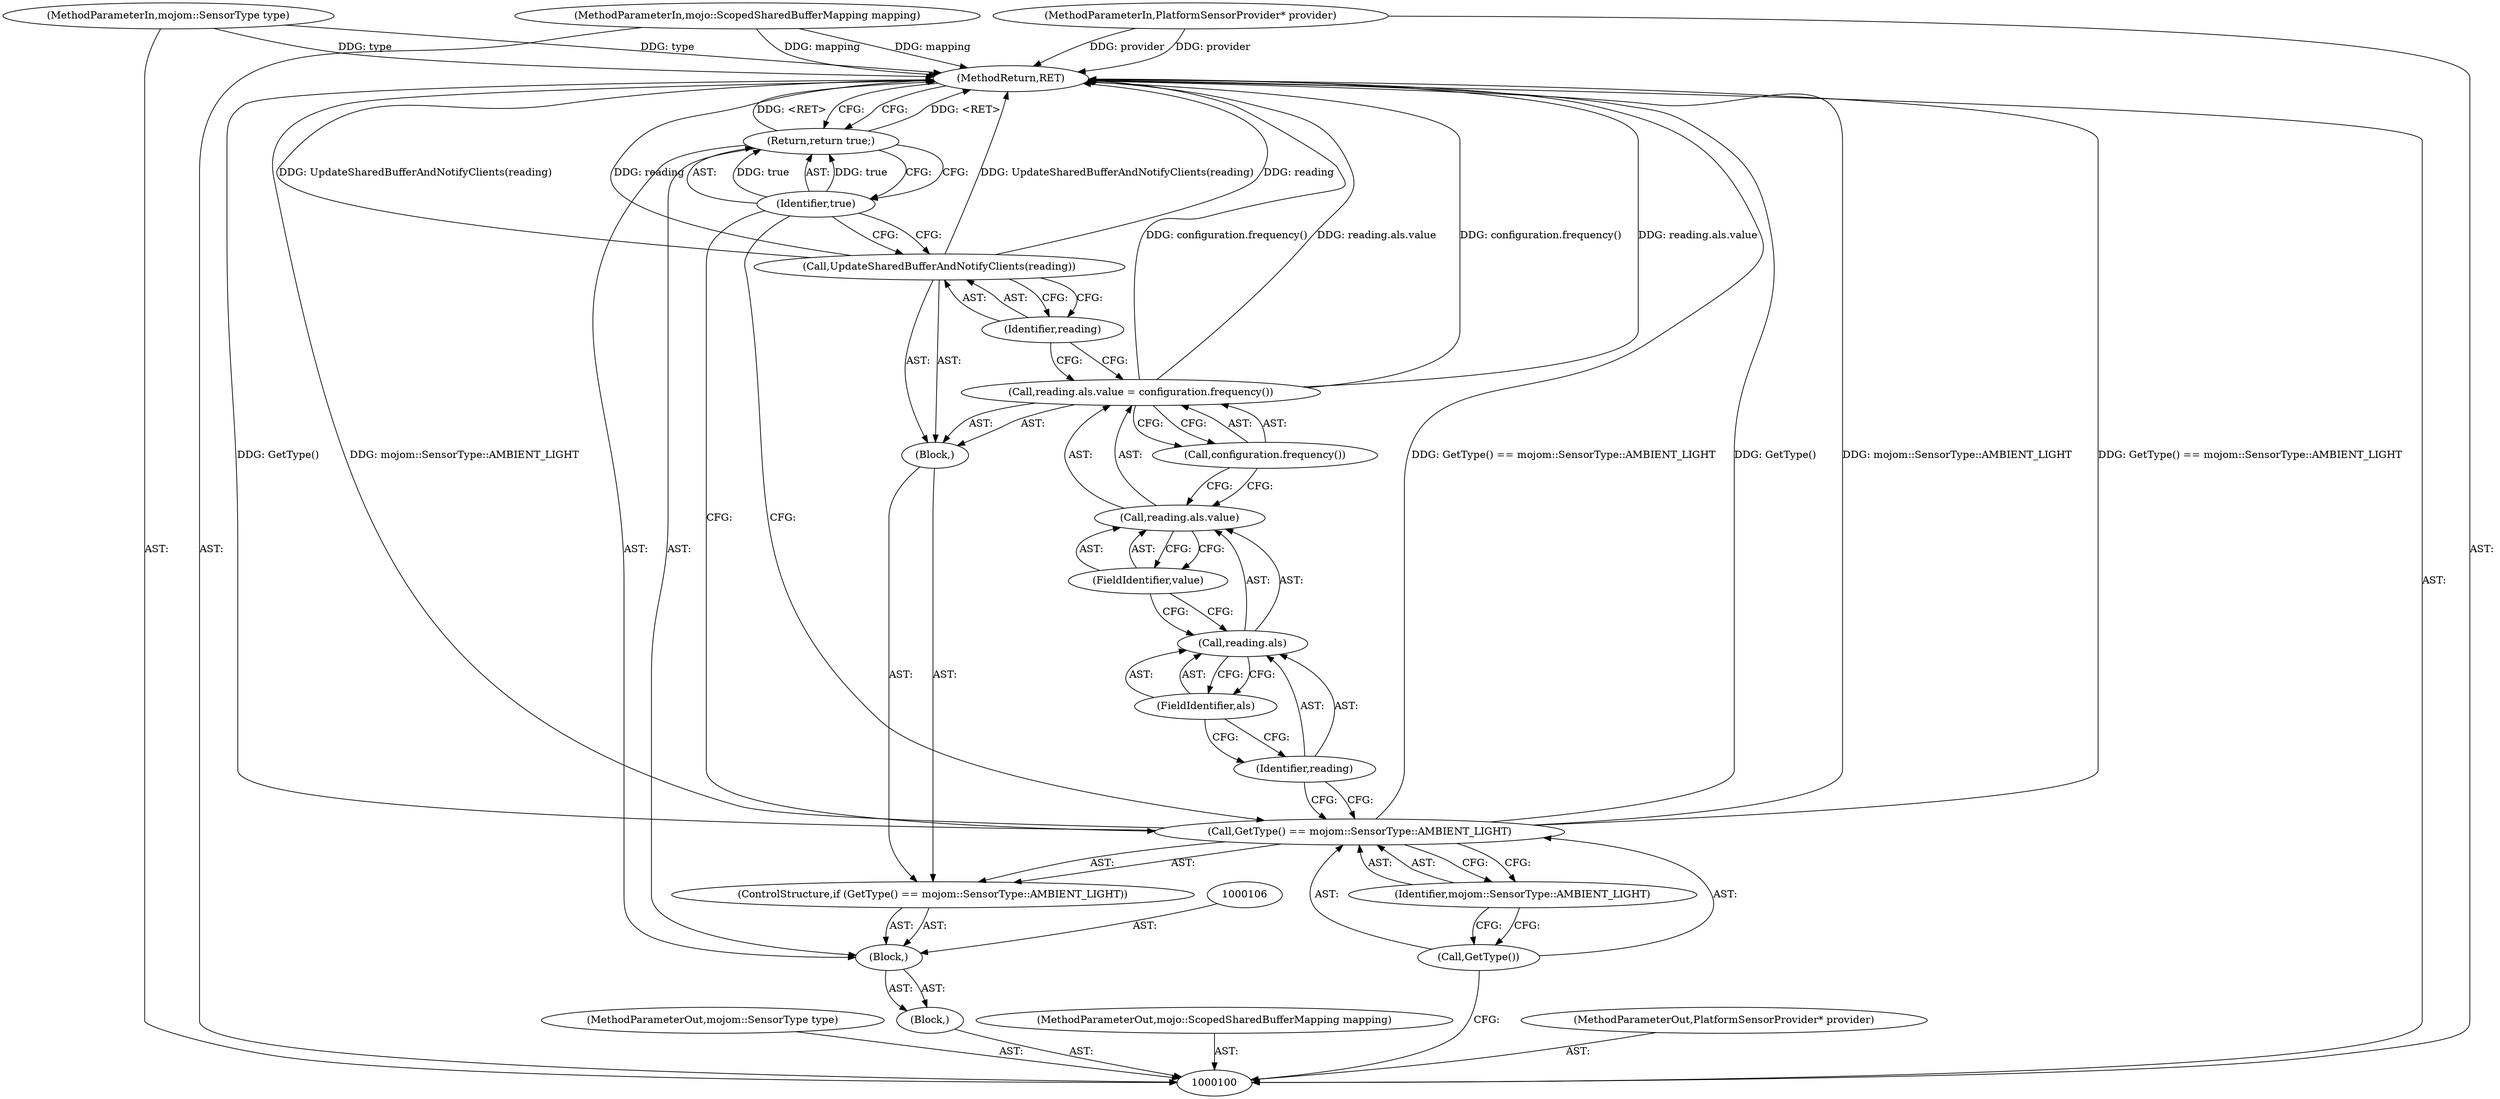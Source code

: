 digraph "1_Chrome_c0c8978849ac57e4ecd613ddc8ff7852a2054734_0" {
"1000123" [label="(MethodReturn,RET)"];
"1000101" [label="(MethodParameterIn,mojom::SensorType type)"];
"1000157" [label="(MethodParameterOut,mojom::SensorType type)"];
"1000112" [label="(Call,reading.als.value = configuration.frequency())"];
"1000113" [label="(Call,reading.als.value)"];
"1000114" [label="(Call,reading.als)"];
"1000115" [label="(Identifier,reading)"];
"1000116" [label="(FieldIdentifier,als)"];
"1000117" [label="(FieldIdentifier,value)"];
"1000118" [label="(Call,configuration.frequency())"];
"1000119" [label="(Call,UpdateSharedBufferAndNotifyClients(reading))"];
"1000120" [label="(Identifier,reading)"];
"1000121" [label="(Return,return true;)"];
"1000122" [label="(Identifier,true)"];
"1000102" [label="(MethodParameterIn,mojo::ScopedSharedBufferMapping mapping)"];
"1000158" [label="(MethodParameterOut,mojo::ScopedSharedBufferMapping mapping)"];
"1000103" [label="(MethodParameterIn,PlatformSensorProvider* provider)"];
"1000159" [label="(MethodParameterOut,PlatformSensorProvider* provider)"];
"1000104" [label="(Block,)"];
"1000105" [label="(Block,)"];
"1000107" [label="(ControlStructure,if (GetType() == mojom::SensorType::AMBIENT_LIGHT))"];
"1000108" [label="(Call,GetType() == mojom::SensorType::AMBIENT_LIGHT)"];
"1000109" [label="(Call,GetType())"];
"1000110" [label="(Identifier,mojom::SensorType::AMBIENT_LIGHT)"];
"1000111" [label="(Block,)"];
"1000123" -> "1000100"  [label="AST: "];
"1000123" -> "1000121"  [label="CFG: "];
"1000121" -> "1000123"  [label="DDG: <RET>"];
"1000108" -> "1000123"  [label="DDG: GetType() == mojom::SensorType::AMBIENT_LIGHT"];
"1000108" -> "1000123"  [label="DDG: GetType()"];
"1000108" -> "1000123"  [label="DDG: mojom::SensorType::AMBIENT_LIGHT"];
"1000103" -> "1000123"  [label="DDG: provider"];
"1000112" -> "1000123"  [label="DDG: configuration.frequency()"];
"1000112" -> "1000123"  [label="DDG: reading.als.value"];
"1000119" -> "1000123"  [label="DDG: UpdateSharedBufferAndNotifyClients(reading)"];
"1000119" -> "1000123"  [label="DDG: reading"];
"1000102" -> "1000123"  [label="DDG: mapping"];
"1000101" -> "1000123"  [label="DDG: type"];
"1000101" -> "1000100"  [label="AST: "];
"1000101" -> "1000123"  [label="DDG: type"];
"1000157" -> "1000100"  [label="AST: "];
"1000112" -> "1000111"  [label="AST: "];
"1000112" -> "1000118"  [label="CFG: "];
"1000113" -> "1000112"  [label="AST: "];
"1000118" -> "1000112"  [label="AST: "];
"1000120" -> "1000112"  [label="CFG: "];
"1000112" -> "1000123"  [label="DDG: configuration.frequency()"];
"1000112" -> "1000123"  [label="DDG: reading.als.value"];
"1000113" -> "1000112"  [label="AST: "];
"1000113" -> "1000117"  [label="CFG: "];
"1000114" -> "1000113"  [label="AST: "];
"1000117" -> "1000113"  [label="AST: "];
"1000118" -> "1000113"  [label="CFG: "];
"1000114" -> "1000113"  [label="AST: "];
"1000114" -> "1000116"  [label="CFG: "];
"1000115" -> "1000114"  [label="AST: "];
"1000116" -> "1000114"  [label="AST: "];
"1000117" -> "1000114"  [label="CFG: "];
"1000115" -> "1000114"  [label="AST: "];
"1000115" -> "1000108"  [label="CFG: "];
"1000116" -> "1000115"  [label="CFG: "];
"1000116" -> "1000114"  [label="AST: "];
"1000116" -> "1000115"  [label="CFG: "];
"1000114" -> "1000116"  [label="CFG: "];
"1000117" -> "1000113"  [label="AST: "];
"1000117" -> "1000114"  [label="CFG: "];
"1000113" -> "1000117"  [label="CFG: "];
"1000118" -> "1000112"  [label="AST: "];
"1000118" -> "1000113"  [label="CFG: "];
"1000112" -> "1000118"  [label="CFG: "];
"1000119" -> "1000111"  [label="AST: "];
"1000119" -> "1000120"  [label="CFG: "];
"1000120" -> "1000119"  [label="AST: "];
"1000122" -> "1000119"  [label="CFG: "];
"1000119" -> "1000123"  [label="DDG: UpdateSharedBufferAndNotifyClients(reading)"];
"1000119" -> "1000123"  [label="DDG: reading"];
"1000120" -> "1000119"  [label="AST: "];
"1000120" -> "1000112"  [label="CFG: "];
"1000119" -> "1000120"  [label="CFG: "];
"1000121" -> "1000105"  [label="AST: "];
"1000121" -> "1000122"  [label="CFG: "];
"1000122" -> "1000121"  [label="AST: "];
"1000123" -> "1000121"  [label="CFG: "];
"1000121" -> "1000123"  [label="DDG: <RET>"];
"1000122" -> "1000121"  [label="DDG: true"];
"1000122" -> "1000121"  [label="AST: "];
"1000122" -> "1000119"  [label="CFG: "];
"1000122" -> "1000108"  [label="CFG: "];
"1000121" -> "1000122"  [label="CFG: "];
"1000122" -> "1000121"  [label="DDG: true"];
"1000102" -> "1000100"  [label="AST: "];
"1000102" -> "1000123"  [label="DDG: mapping"];
"1000158" -> "1000100"  [label="AST: "];
"1000103" -> "1000100"  [label="AST: "];
"1000103" -> "1000123"  [label="DDG: provider"];
"1000159" -> "1000100"  [label="AST: "];
"1000104" -> "1000100"  [label="AST: "];
"1000105" -> "1000104"  [label="AST: "];
"1000105" -> "1000104"  [label="AST: "];
"1000106" -> "1000105"  [label="AST: "];
"1000107" -> "1000105"  [label="AST: "];
"1000121" -> "1000105"  [label="AST: "];
"1000107" -> "1000105"  [label="AST: "];
"1000108" -> "1000107"  [label="AST: "];
"1000111" -> "1000107"  [label="AST: "];
"1000108" -> "1000107"  [label="AST: "];
"1000108" -> "1000110"  [label="CFG: "];
"1000109" -> "1000108"  [label="AST: "];
"1000110" -> "1000108"  [label="AST: "];
"1000115" -> "1000108"  [label="CFG: "];
"1000122" -> "1000108"  [label="CFG: "];
"1000108" -> "1000123"  [label="DDG: GetType() == mojom::SensorType::AMBIENT_LIGHT"];
"1000108" -> "1000123"  [label="DDG: GetType()"];
"1000108" -> "1000123"  [label="DDG: mojom::SensorType::AMBIENT_LIGHT"];
"1000109" -> "1000108"  [label="AST: "];
"1000109" -> "1000100"  [label="CFG: "];
"1000110" -> "1000109"  [label="CFG: "];
"1000110" -> "1000108"  [label="AST: "];
"1000110" -> "1000109"  [label="CFG: "];
"1000108" -> "1000110"  [label="CFG: "];
"1000111" -> "1000107"  [label="AST: "];
"1000112" -> "1000111"  [label="AST: "];
"1000119" -> "1000111"  [label="AST: "];
}
